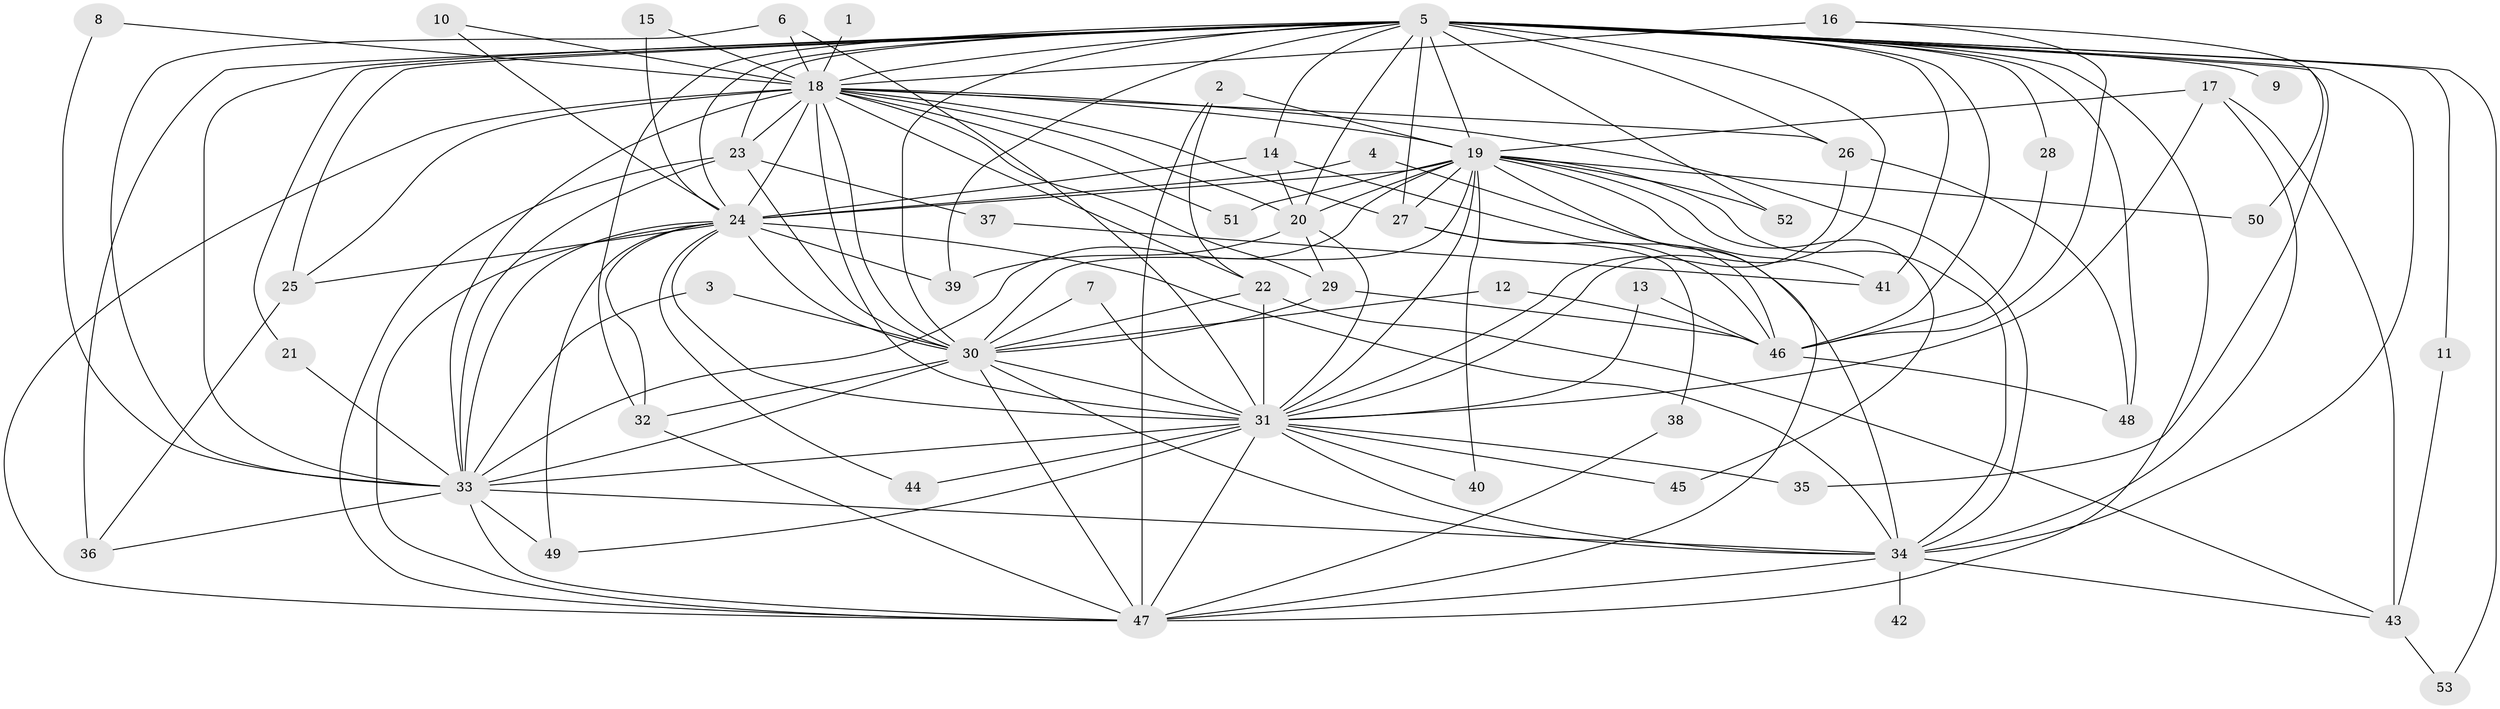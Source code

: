 // original degree distribution, {25: 0.009523809523809525, 22: 0.01904761904761905, 18: 0.009523809523809525, 20: 0.009523809523809525, 19: 0.009523809523809525, 14: 0.009523809523809525, 16: 0.009523809523809525, 26: 0.009523809523809525, 24: 0.009523809523809525, 2: 0.5142857142857142, 5: 0.06666666666666667, 8: 0.009523809523809525, 4: 0.09523809523809523, 3: 0.20952380952380953, 7: 0.009523809523809525}
// Generated by graph-tools (version 1.1) at 2025/25/03/09/25 03:25:42]
// undirected, 53 vertices, 144 edges
graph export_dot {
graph [start="1"]
  node [color=gray90,style=filled];
  1;
  2;
  3;
  4;
  5;
  6;
  7;
  8;
  9;
  10;
  11;
  12;
  13;
  14;
  15;
  16;
  17;
  18;
  19;
  20;
  21;
  22;
  23;
  24;
  25;
  26;
  27;
  28;
  29;
  30;
  31;
  32;
  33;
  34;
  35;
  36;
  37;
  38;
  39;
  40;
  41;
  42;
  43;
  44;
  45;
  46;
  47;
  48;
  49;
  50;
  51;
  52;
  53;
  1 -- 18 [weight=1.0];
  2 -- 19 [weight=1.0];
  2 -- 22 [weight=1.0];
  2 -- 47 [weight=1.0];
  3 -- 30 [weight=1.0];
  3 -- 33 [weight=1.0];
  4 -- 24 [weight=2.0];
  4 -- 34 [weight=2.0];
  5 -- 9 [weight=2.0];
  5 -- 11 [weight=1.0];
  5 -- 14 [weight=1.0];
  5 -- 18 [weight=2.0];
  5 -- 19 [weight=2.0];
  5 -- 20 [weight=1.0];
  5 -- 21 [weight=1.0];
  5 -- 23 [weight=1.0];
  5 -- 24 [weight=2.0];
  5 -- 25 [weight=1.0];
  5 -- 26 [weight=1.0];
  5 -- 27 [weight=3.0];
  5 -- 28 [weight=1.0];
  5 -- 30 [weight=3.0];
  5 -- 31 [weight=2.0];
  5 -- 32 [weight=1.0];
  5 -- 33 [weight=4.0];
  5 -- 34 [weight=2.0];
  5 -- 35 [weight=1.0];
  5 -- 36 [weight=2.0];
  5 -- 39 [weight=1.0];
  5 -- 41 [weight=2.0];
  5 -- 46 [weight=2.0];
  5 -- 47 [weight=3.0];
  5 -- 48 [weight=1.0];
  5 -- 52 [weight=1.0];
  5 -- 53 [weight=1.0];
  6 -- 18 [weight=1.0];
  6 -- 31 [weight=1.0];
  6 -- 33 [weight=1.0];
  7 -- 30 [weight=1.0];
  7 -- 31 [weight=1.0];
  8 -- 18 [weight=1.0];
  8 -- 33 [weight=1.0];
  10 -- 18 [weight=1.0];
  10 -- 24 [weight=1.0];
  11 -- 43 [weight=1.0];
  12 -- 30 [weight=1.0];
  12 -- 46 [weight=1.0];
  13 -- 31 [weight=1.0];
  13 -- 46 [weight=1.0];
  14 -- 20 [weight=1.0];
  14 -- 24 [weight=2.0];
  14 -- 46 [weight=1.0];
  15 -- 18 [weight=1.0];
  15 -- 24 [weight=1.0];
  16 -- 18 [weight=2.0];
  16 -- 46 [weight=1.0];
  16 -- 50 [weight=1.0];
  17 -- 19 [weight=1.0];
  17 -- 31 [weight=1.0];
  17 -- 34 [weight=1.0];
  17 -- 43 [weight=1.0];
  18 -- 19 [weight=1.0];
  18 -- 20 [weight=1.0];
  18 -- 22 [weight=1.0];
  18 -- 23 [weight=1.0];
  18 -- 24 [weight=1.0];
  18 -- 25 [weight=1.0];
  18 -- 26 [weight=2.0];
  18 -- 27 [weight=1.0];
  18 -- 29 [weight=1.0];
  18 -- 30 [weight=1.0];
  18 -- 31 [weight=2.0];
  18 -- 33 [weight=1.0];
  18 -- 34 [weight=1.0];
  18 -- 47 [weight=2.0];
  18 -- 51 [weight=1.0];
  19 -- 20 [weight=1.0];
  19 -- 24 [weight=3.0];
  19 -- 27 [weight=1.0];
  19 -- 30 [weight=1.0];
  19 -- 31 [weight=1.0];
  19 -- 33 [weight=1.0];
  19 -- 34 [weight=1.0];
  19 -- 40 [weight=1.0];
  19 -- 41 [weight=1.0];
  19 -- 45 [weight=1.0];
  19 -- 47 [weight=2.0];
  19 -- 50 [weight=1.0];
  19 -- 51 [weight=1.0];
  19 -- 52 [weight=2.0];
  20 -- 29 [weight=1.0];
  20 -- 31 [weight=1.0];
  20 -- 39 [weight=1.0];
  21 -- 33 [weight=1.0];
  22 -- 30 [weight=2.0];
  22 -- 31 [weight=1.0];
  22 -- 43 [weight=1.0];
  23 -- 30 [weight=1.0];
  23 -- 33 [weight=1.0];
  23 -- 37 [weight=1.0];
  23 -- 47 [weight=1.0];
  24 -- 25 [weight=1.0];
  24 -- 30 [weight=1.0];
  24 -- 31 [weight=1.0];
  24 -- 32 [weight=1.0];
  24 -- 33 [weight=1.0];
  24 -- 34 [weight=2.0];
  24 -- 39 [weight=1.0];
  24 -- 44 [weight=1.0];
  24 -- 47 [weight=1.0];
  24 -- 49 [weight=1.0];
  25 -- 36 [weight=1.0];
  26 -- 31 [weight=1.0];
  26 -- 48 [weight=1.0];
  27 -- 38 [weight=1.0];
  27 -- 46 [weight=1.0];
  28 -- 46 [weight=1.0];
  29 -- 30 [weight=1.0];
  29 -- 46 [weight=2.0];
  30 -- 31 [weight=1.0];
  30 -- 32 [weight=1.0];
  30 -- 33 [weight=2.0];
  30 -- 34 [weight=1.0];
  30 -- 47 [weight=2.0];
  31 -- 33 [weight=2.0];
  31 -- 34 [weight=1.0];
  31 -- 35 [weight=1.0];
  31 -- 40 [weight=1.0];
  31 -- 44 [weight=1.0];
  31 -- 45 [weight=1.0];
  31 -- 47 [weight=1.0];
  31 -- 49 [weight=1.0];
  32 -- 47 [weight=1.0];
  33 -- 34 [weight=1.0];
  33 -- 36 [weight=1.0];
  33 -- 47 [weight=1.0];
  33 -- 49 [weight=1.0];
  34 -- 42 [weight=1.0];
  34 -- 43 [weight=1.0];
  34 -- 47 [weight=1.0];
  37 -- 41 [weight=1.0];
  38 -- 47 [weight=1.0];
  43 -- 53 [weight=1.0];
  46 -- 48 [weight=1.0];
}
